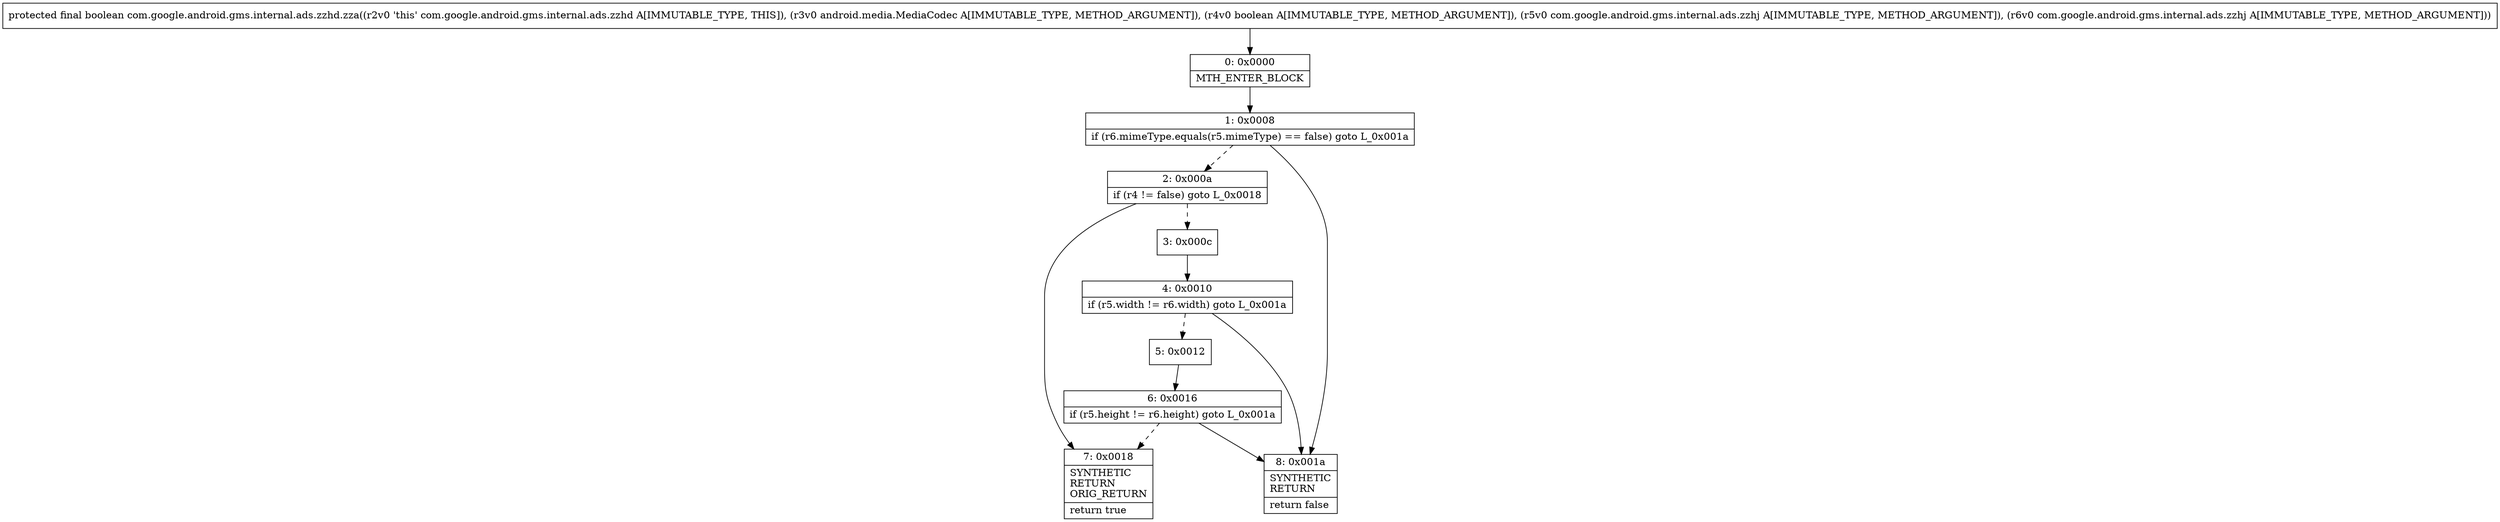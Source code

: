 digraph "CFG forcom.google.android.gms.internal.ads.zzhd.zza(Landroid\/media\/MediaCodec;ZLcom\/google\/android\/gms\/internal\/ads\/zzhj;Lcom\/google\/android\/gms\/internal\/ads\/zzhj;)Z" {
Node_0 [shape=record,label="{0\:\ 0x0000|MTH_ENTER_BLOCK\l}"];
Node_1 [shape=record,label="{1\:\ 0x0008|if (r6.mimeType.equals(r5.mimeType) == false) goto L_0x001a\l}"];
Node_2 [shape=record,label="{2\:\ 0x000a|if (r4 != false) goto L_0x0018\l}"];
Node_3 [shape=record,label="{3\:\ 0x000c}"];
Node_4 [shape=record,label="{4\:\ 0x0010|if (r5.width != r6.width) goto L_0x001a\l}"];
Node_5 [shape=record,label="{5\:\ 0x0012}"];
Node_6 [shape=record,label="{6\:\ 0x0016|if (r5.height != r6.height) goto L_0x001a\l}"];
Node_7 [shape=record,label="{7\:\ 0x0018|SYNTHETIC\lRETURN\lORIG_RETURN\l|return true\l}"];
Node_8 [shape=record,label="{8\:\ 0x001a|SYNTHETIC\lRETURN\l|return false\l}"];
MethodNode[shape=record,label="{protected final boolean com.google.android.gms.internal.ads.zzhd.zza((r2v0 'this' com.google.android.gms.internal.ads.zzhd A[IMMUTABLE_TYPE, THIS]), (r3v0 android.media.MediaCodec A[IMMUTABLE_TYPE, METHOD_ARGUMENT]), (r4v0 boolean A[IMMUTABLE_TYPE, METHOD_ARGUMENT]), (r5v0 com.google.android.gms.internal.ads.zzhj A[IMMUTABLE_TYPE, METHOD_ARGUMENT]), (r6v0 com.google.android.gms.internal.ads.zzhj A[IMMUTABLE_TYPE, METHOD_ARGUMENT])) }"];
MethodNode -> Node_0;
Node_0 -> Node_1;
Node_1 -> Node_2[style=dashed];
Node_1 -> Node_8;
Node_2 -> Node_3[style=dashed];
Node_2 -> Node_7;
Node_3 -> Node_4;
Node_4 -> Node_5[style=dashed];
Node_4 -> Node_8;
Node_5 -> Node_6;
Node_6 -> Node_7[style=dashed];
Node_6 -> Node_8;
}

